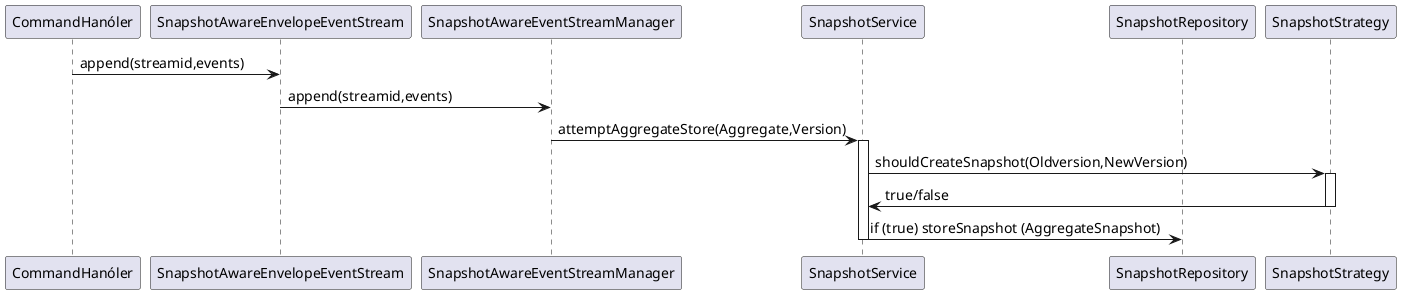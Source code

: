 @startuml
skinparam backgroundColor white
skinparam defaultFontName Arial
skinparam defaultFontsize 14

participant "CommandHanóler" as CommandHandler
participant "SnapshotAwareEnvelopeEventStream" as SnapshotAwareEnvelopeEventStream
participant "SnapshotAwareEventStreamManager" as SnapshotAwareEventStreamManager
participant "SnapshotService" as SnapshotService
participant "SnapshotRepository" as SnapshotRepository
participant "SnapshotStrategy" as SnapshotStrategy

CommandHandler -> SnapshotAwareEnvelopeEventStream: append(streamid,events)
SnapshotAwareEnvelopeEventStream -> SnapshotAwareEventStreamManager: append(streamid,events)
SnapshotAwareEventStreamManager -> SnapshotService: attemptAggregateStore(Aggregate,Version)
activate SnapshotService
SnapshotService -> SnapshotStrategy: shouldCreateSnapshot(Oldversion,NewVersion)
activate SnapshotStrategy
SnapshotService <- SnapshotStrategy: true/false
deactivate SnapshotStrategy
SnapshotService ->  SnapshotRepository: if (true) storeSnapshot (AggregateSnapshot)
deactivate SnapshotService
@enduml